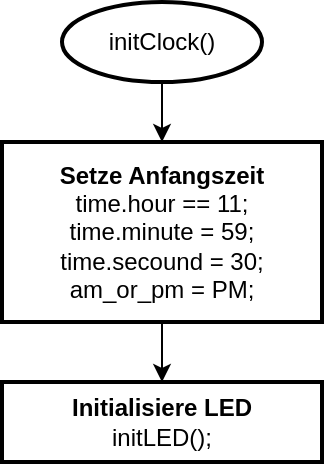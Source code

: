 <mxfile version="22.1.4" type="device">
  <diagram name="Page-1" id="bsM0i1HVt8c5o4kiiX4V">
    <mxGraphModel dx="1434" dy="809" grid="1" gridSize="10" guides="1" tooltips="1" connect="1" arrows="1" fold="1" page="1" pageScale="1" pageWidth="850" pageHeight="1100" math="0" shadow="0">
      <root>
        <mxCell id="0" />
        <mxCell id="1" parent="0" />
        <mxCell id="tq-FMmAYsh0oe-fVfTdL-3" value="" style="edgeStyle=orthogonalEdgeStyle;rounded=0;orthogonalLoop=1;jettySize=auto;html=1;" edge="1" parent="1" source="tq-FMmAYsh0oe-fVfTdL-1" target="tq-FMmAYsh0oe-fVfTdL-2">
          <mxGeometry relative="1" as="geometry" />
        </mxCell>
        <mxCell id="tq-FMmAYsh0oe-fVfTdL-1" value="initClock()" style="ellipse;whiteSpace=wrap;html=1;strokeWidth=2;" vertex="1" parent="1">
          <mxGeometry x="350" y="100" width="100" height="40" as="geometry" />
        </mxCell>
        <mxCell id="tq-FMmAYsh0oe-fVfTdL-5" value="" style="edgeStyle=orthogonalEdgeStyle;rounded=0;orthogonalLoop=1;jettySize=auto;html=1;" edge="1" parent="1" source="tq-FMmAYsh0oe-fVfTdL-2" target="tq-FMmAYsh0oe-fVfTdL-4">
          <mxGeometry relative="1" as="geometry" />
        </mxCell>
        <mxCell id="tq-FMmAYsh0oe-fVfTdL-2" value="&lt;b&gt;Setze Anfangszeit&lt;/b&gt;&lt;br&gt;&lt;div&gt;time.hour == 11;&lt;/div&gt;&lt;div&gt;time.minute = 59;&lt;/div&gt;&lt;div&gt;time.secound = 30;&lt;/div&gt;&lt;div&gt;am_or_pm = PM;&lt;br&gt;&lt;/div&gt;" style="whiteSpace=wrap;html=1;strokeWidth=2;" vertex="1" parent="1">
          <mxGeometry x="320" y="170" width="160" height="90" as="geometry" />
        </mxCell>
        <mxCell id="tq-FMmAYsh0oe-fVfTdL-4" value="&lt;div&gt;&lt;b&gt;Initialisiere LED&lt;/b&gt;&lt;/div&gt;&lt;div&gt;initLED();&lt;/div&gt;" style="whiteSpace=wrap;html=1;strokeWidth=2;" vertex="1" parent="1">
          <mxGeometry x="320" y="290" width="160" height="40" as="geometry" />
        </mxCell>
      </root>
    </mxGraphModel>
  </diagram>
</mxfile>
